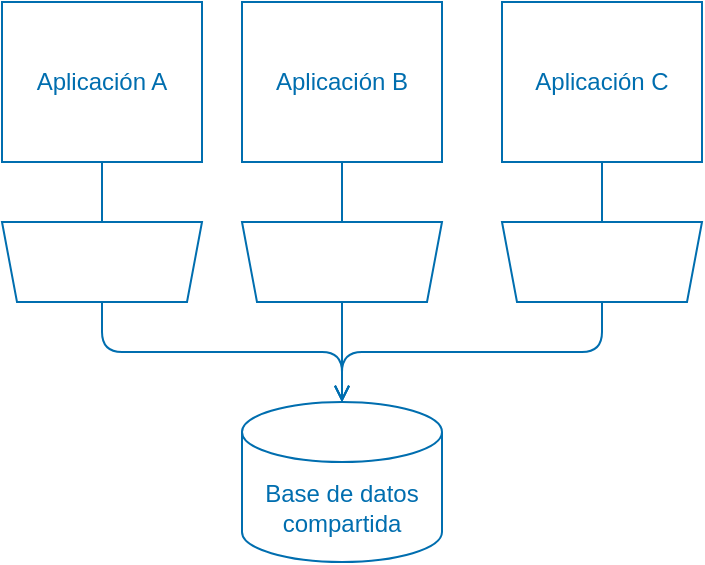 <mxfile>
    <diagram id="PhueQTqiLwWuwRucKA9R" name="Page-1">
        <mxGraphModel dx="536" dy="546" grid="1" gridSize="10" guides="1" tooltips="1" connect="1" arrows="1" fold="1" page="1" pageScale="1" pageWidth="850" pageHeight="1100" math="0" shadow="0">
            <root>
                <mxCell id="0"/>
                <mxCell id="1" parent="0"/>
                <mxCell id="2" value="Aplicación A" style="rounded=0;whiteSpace=wrap;html=1;strokeColor=light-dark(#006EAF,#006EAF);fontColor=light-dark(#006EAF,#006EAF);fillColor=none;direction=south;" parent="1" vertex="1">
                    <mxGeometry x="40" y="40" width="100" height="80" as="geometry"/>
                </mxCell>
                <mxCell id="3" value="Aplicación B" style="rounded=0;whiteSpace=wrap;html=1;strokeColor=light-dark(#006EAF,#006EAF);fontColor=light-dark(#006EAF,#006EAF);fillColor=none;direction=south;" parent="1" vertex="1">
                    <mxGeometry x="160" y="40" width="100" height="80" as="geometry"/>
                </mxCell>
                <mxCell id="9" value="" style="edgeStyle=orthogonalEdgeStyle;html=1;endArrow=open;endFill=0;strokeColor=light-dark(#006EAF,#006EAF);fontColor=light-dark(#006EAF,#006EAF);exitX=0.5;exitY=1;exitDx=0;exitDy=0;entryX=0.5;entryY=0;entryDx=0;entryDy=0;entryPerimeter=0;" parent="1" source="13" target="14" edge="1">
                    <mxGeometry relative="1" as="geometry">
                        <mxPoint x="265" y="248.784" as="sourcePoint"/>
                        <mxPoint x="350.755" y="220.971" as="targetPoint"/>
                    </mxGeometry>
                </mxCell>
                <mxCell id="8" value="" style="edgeStyle=orthogonalEdgeStyle;html=1;endArrow=open;endFill=0;strokeColor=light-dark(#006EAF,#006EAF);fontColor=light-dark(#006EAF,#006EAF);exitX=0.5;exitY=1;exitDx=0;exitDy=0;" parent="1" source="6" target="14" edge="1">
                    <mxGeometry relative="1" as="geometry">
                        <mxPoint x="171.25" y="230" as="targetPoint"/>
                    </mxGeometry>
                </mxCell>
                <mxCell id="6" value="" style="verticalLabelPosition=middle;verticalAlign=middle;html=1;shape=trapezoid;perimeter=trapezoidPerimeter;whiteSpace=wrap;size=0.075;arcSize=10;flipV=1;labelPosition=center;align=center;rotation=0;strokeColor=light-dark(#006EAF,#006EAF);fontColor=light-dark(#006EAF,#006EAF);fillColor=none;" parent="1" vertex="1">
                    <mxGeometry x="40" y="150" width="100" height="40" as="geometry"/>
                </mxCell>
                <mxCell id="11" value="Aplicación C" style="rounded=0;whiteSpace=wrap;html=1;strokeColor=light-dark(#006EAF,#006EAF);fontColor=light-dark(#006EAF,#006EAF);fillColor=none;direction=south;" parent="1" vertex="1">
                    <mxGeometry x="290" y="40" width="100" height="80" as="geometry"/>
                </mxCell>
                <mxCell id="12" value="" style="verticalLabelPosition=middle;verticalAlign=middle;html=1;shape=trapezoid;perimeter=trapezoidPerimeter;whiteSpace=wrap;size=0.075;arcSize=10;flipV=1;labelPosition=center;align=center;rotation=0;strokeColor=light-dark(#006EAF,#006EAF);fontColor=light-dark(#006EAF,#006EAF);fillColor=none;" parent="1" vertex="1">
                    <mxGeometry x="160" y="150" width="100" height="40" as="geometry"/>
                </mxCell>
                <mxCell id="13" value="" style="verticalLabelPosition=middle;verticalAlign=middle;html=1;shape=trapezoid;perimeter=trapezoidPerimeter;whiteSpace=wrap;size=0.075;arcSize=10;flipV=1;labelPosition=center;align=center;rotation=0;strokeColor=light-dark(#006EAF,#006EAF);fontColor=light-dark(#006EAF,#006EAF);fillColor=none;" parent="1" vertex="1">
                    <mxGeometry x="290" y="150" width="100" height="40" as="geometry"/>
                </mxCell>
                <mxCell id="14" value="Base de datos compartida" style="shape=cylinder3;whiteSpace=wrap;html=1;boundedLbl=1;backgroundOutline=1;size=15;fillColor=none;fontColor=light-dark(#006EAF,#006EAF);strokeColor=light-dark(#006EAF,#006EAF);" parent="1" vertex="1">
                    <mxGeometry x="160" y="240" width="100" height="80" as="geometry"/>
                </mxCell>
                <mxCell id="15" value="" style="edgeStyle=none;html=1;endArrow=open;endFill=0;strokeColor=light-dark(#006EAF,#006EAF);fontColor=light-dark(#006EAF,#006EAF);exitX=0.5;exitY=1;exitDx=0;exitDy=0;entryX=0.5;entryY=0;entryDx=0;entryDy=0;entryPerimeter=0;" parent="1" source="12" target="14" edge="1">
                    <mxGeometry relative="1" as="geometry">
                        <mxPoint x="350" y="195" as="sourcePoint"/>
                        <mxPoint x="220" y="250" as="targetPoint"/>
                    </mxGeometry>
                </mxCell>
                <mxCell id="16" value="" style="edgeStyle=none;html=1;endArrow=none;endFill=0;strokeColor=light-dark(#006EAF,#006EAF);fontColor=light-dark(#006EAF,#006EAF);" parent="1" source="2" target="6" edge="1">
                    <mxGeometry relative="1" as="geometry">
                        <mxPoint x="220" y="210" as="sourcePoint"/>
                        <mxPoint x="220" y="250" as="targetPoint"/>
                        <Array as="points"/>
                    </mxGeometry>
                </mxCell>
                <mxCell id="17" value="" style="edgeStyle=none;html=1;endArrow=none;endFill=0;strokeColor=light-dark(#006EAF,#006EAF);fontColor=light-dark(#006EAF,#006EAF);" parent="1" source="3" target="12" edge="1">
                    <mxGeometry relative="1" as="geometry">
                        <mxPoint x="100" y="130" as="sourcePoint"/>
                        <mxPoint x="100" y="170" as="targetPoint"/>
                        <Array as="points"/>
                    </mxGeometry>
                </mxCell>
                <mxCell id="18" value="" style="edgeStyle=none;html=1;endArrow=none;endFill=0;strokeColor=light-dark(#006EAF,#006EAF);fontColor=light-dark(#006EAF,#006EAF);" parent="1" source="11" target="13" edge="1">
                    <mxGeometry relative="1" as="geometry">
                        <mxPoint x="220" y="130" as="sourcePoint"/>
                        <mxPoint x="220" y="170" as="targetPoint"/>
                        <Array as="points"/>
                    </mxGeometry>
                </mxCell>
            </root>
        </mxGraphModel>
    </diagram>
</mxfile>